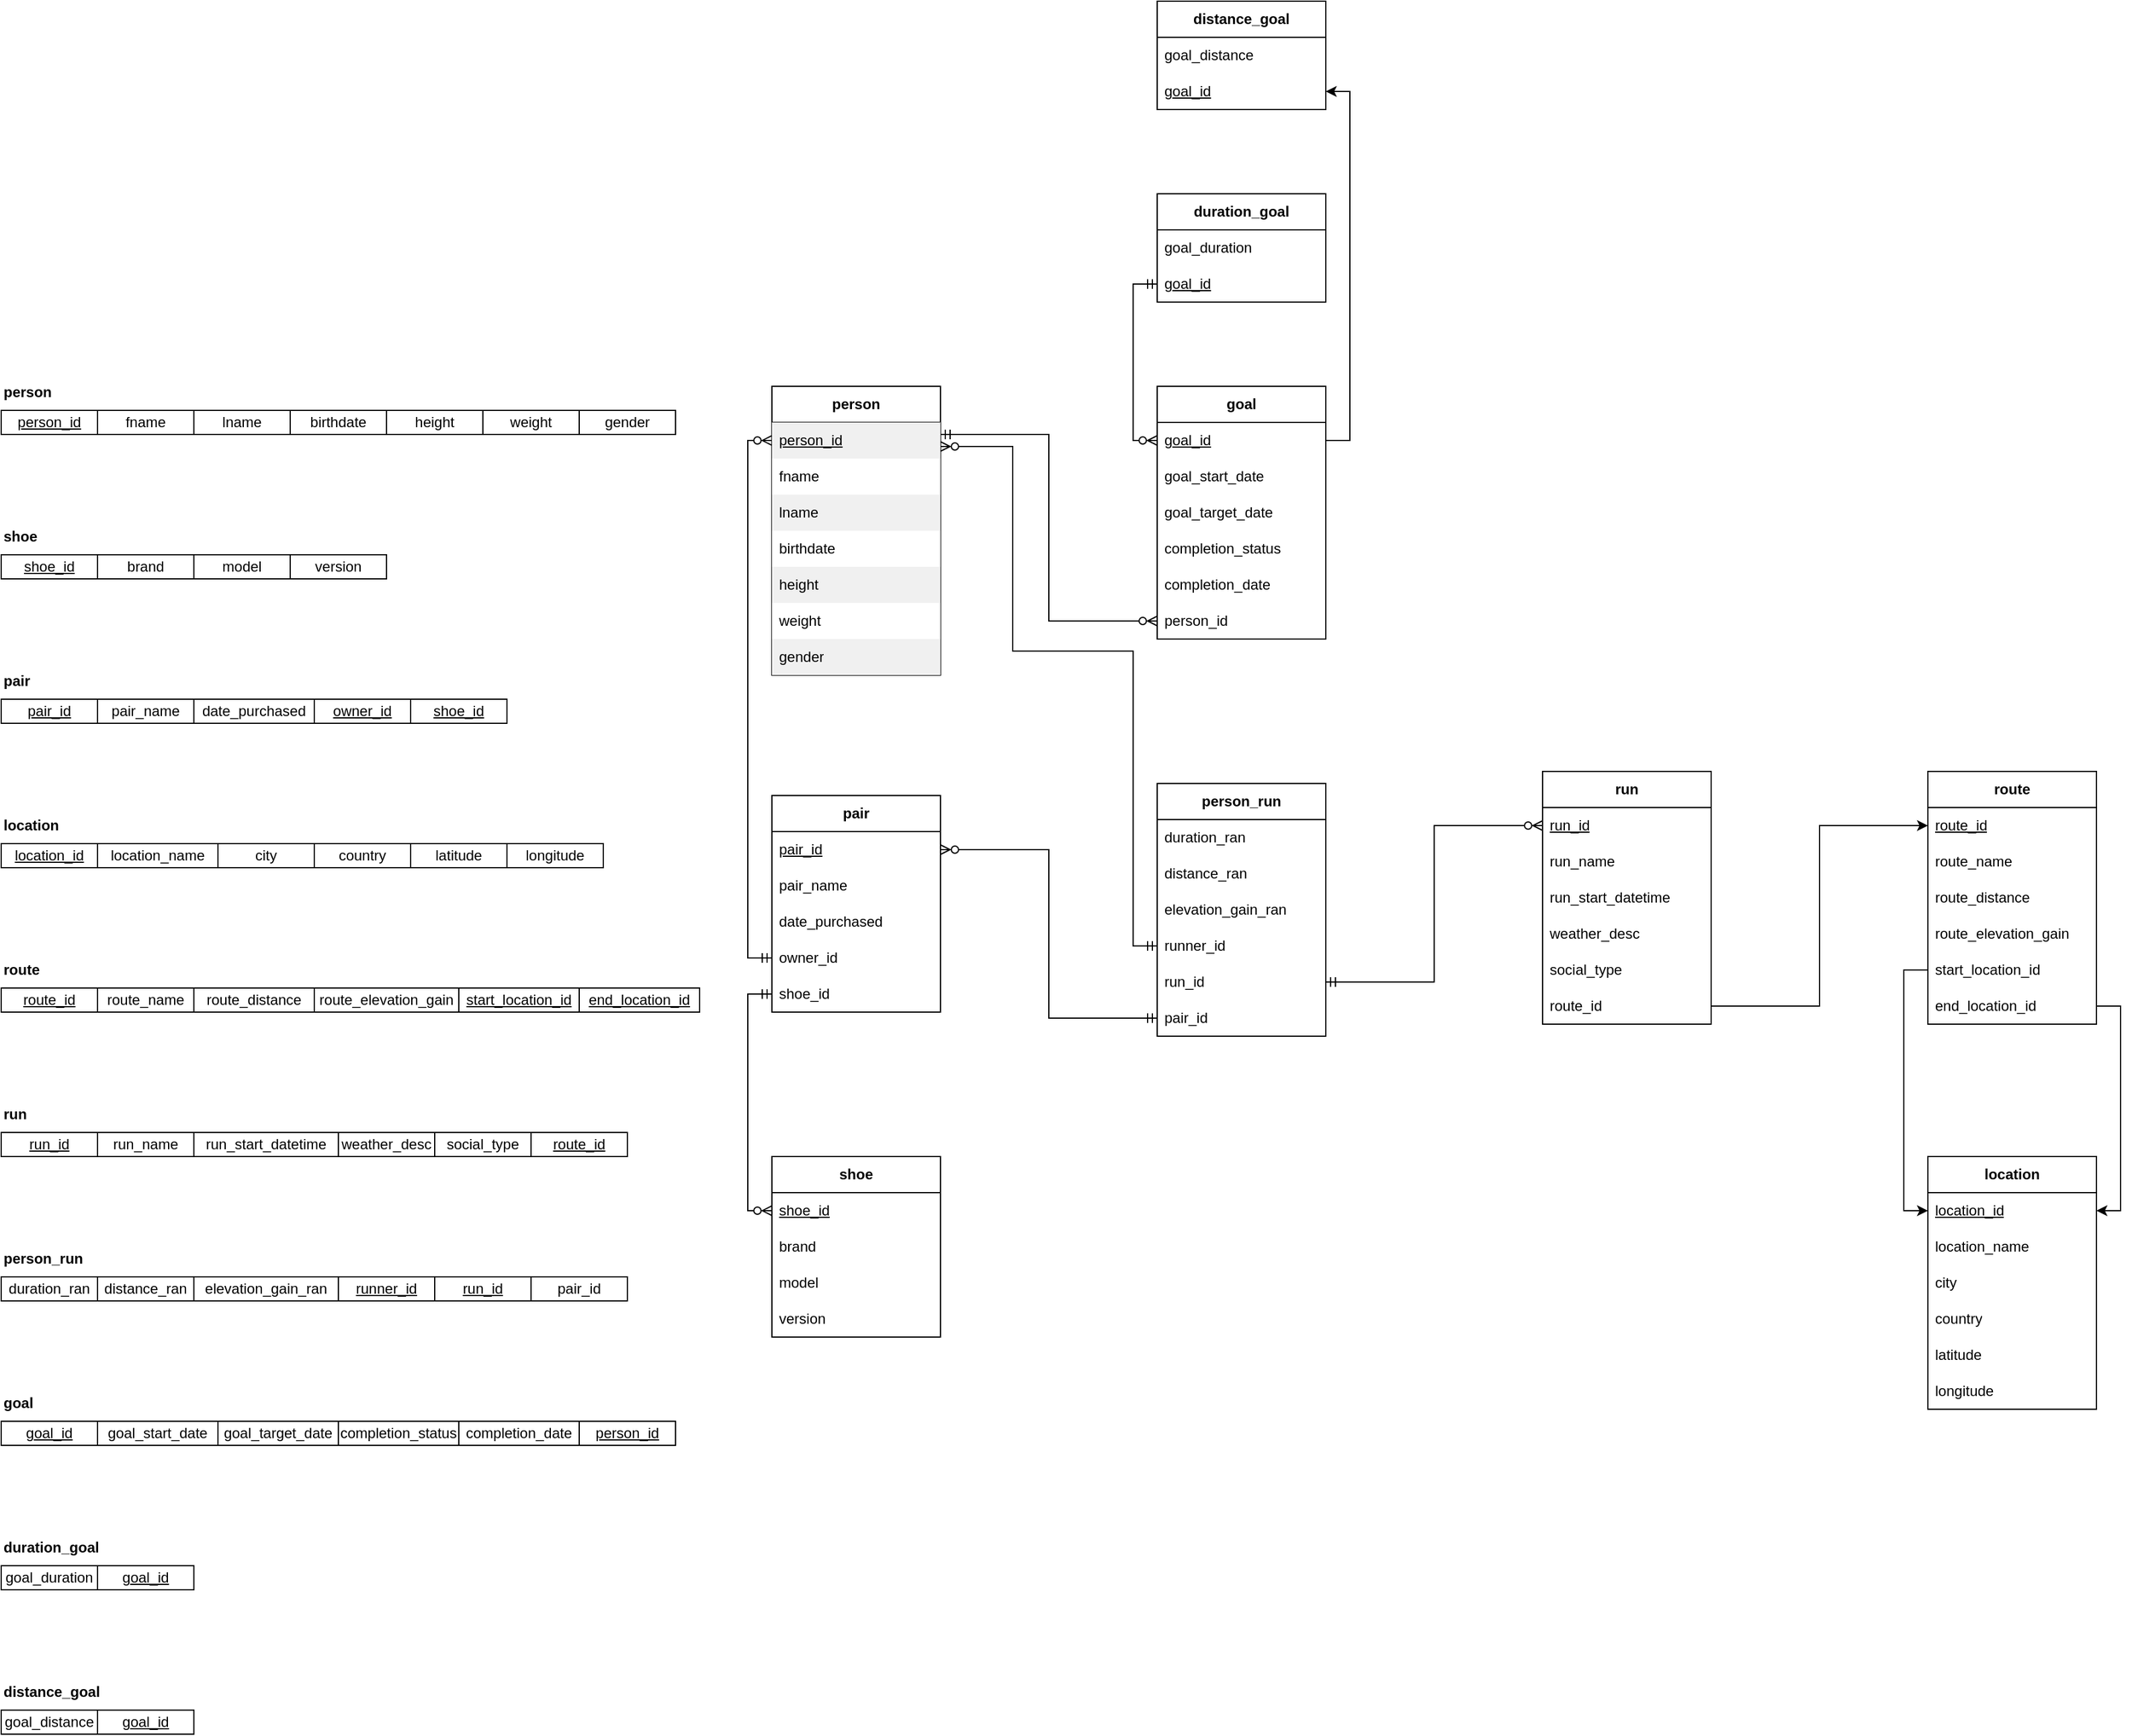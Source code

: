 <mxfile version="24.7.17">
  <diagram name="Page-1" id="NN9Ntpjx-jl_X6_2pM8p">
    <mxGraphModel dx="989" dy="1614" grid="1" gridSize="10" guides="1" tooltips="1" connect="1" arrows="1" fold="1" page="1" pageScale="1" pageWidth="850" pageHeight="1100" math="0" shadow="0">
      <root>
        <mxCell id="0" />
        <mxCell id="1" parent="0" />
        <mxCell id="JpYg0RpFn67qtgdYz812-1" value="person" style="text;html=1;align=left;verticalAlign=middle;whiteSpace=wrap;rounded=0;fontStyle=1" parent="1" vertex="1">
          <mxGeometry x="40" y="30" width="60" height="30" as="geometry" />
        </mxCell>
        <mxCell id="JpYg0RpFn67qtgdYz812-2" value="person_id" style="rounded=0;whiteSpace=wrap;html=1;fontStyle=4" parent="1" vertex="1">
          <mxGeometry x="40" y="60" width="80" height="20" as="geometry" />
        </mxCell>
        <mxCell id="JpYg0RpFn67qtgdYz812-3" value="fname" style="rounded=0;whiteSpace=wrap;html=1;" parent="1" vertex="1">
          <mxGeometry x="120" y="60" width="80" height="20" as="geometry" />
        </mxCell>
        <mxCell id="JpYg0RpFn67qtgdYz812-4" value="lname" style="rounded=0;whiteSpace=wrap;html=1;" parent="1" vertex="1">
          <mxGeometry x="200" y="60" width="80" height="20" as="geometry" />
        </mxCell>
        <mxCell id="JpYg0RpFn67qtgdYz812-5" value="shoe" style="text;html=1;align=left;verticalAlign=middle;whiteSpace=wrap;rounded=0;fontStyle=1" parent="1" vertex="1">
          <mxGeometry x="40" y="150" width="60" height="30" as="geometry" />
        </mxCell>
        <mxCell id="JpYg0RpFn67qtgdYz812-6" value="shoe_id" style="rounded=0;whiteSpace=wrap;html=1;fontStyle=4" parent="1" vertex="1">
          <mxGeometry x="40" y="180" width="80" height="20" as="geometry" />
        </mxCell>
        <mxCell id="JpYg0RpFn67qtgdYz812-7" value="brand" style="rounded=0;whiteSpace=wrap;html=1;" parent="1" vertex="1">
          <mxGeometry x="120" y="180" width="80" height="20" as="geometry" />
        </mxCell>
        <mxCell id="JpYg0RpFn67qtgdYz812-8" value="model" style="rounded=0;whiteSpace=wrap;html=1;" parent="1" vertex="1">
          <mxGeometry x="200" y="180" width="80" height="20" as="geometry" />
        </mxCell>
        <mxCell id="JpYg0RpFn67qtgdYz812-9" value="version" style="rounded=0;whiteSpace=wrap;html=1;" parent="1" vertex="1">
          <mxGeometry x="280" y="180" width="80" height="20" as="geometry" />
        </mxCell>
        <mxCell id="JpYg0RpFn67qtgdYz812-10" value="location" style="text;html=1;align=left;verticalAlign=middle;whiteSpace=wrap;rounded=0;fontStyle=1" parent="1" vertex="1">
          <mxGeometry x="40" y="390" width="60" height="30" as="geometry" />
        </mxCell>
        <mxCell id="JpYg0RpFn67qtgdYz812-11" value="location_id" style="rounded=0;whiteSpace=wrap;html=1;fontStyle=4" parent="1" vertex="1">
          <mxGeometry x="40" y="420" width="80" height="20" as="geometry" />
        </mxCell>
        <mxCell id="JpYg0RpFn67qtgdYz812-13" value="location_name" style="rounded=0;whiteSpace=wrap;html=1;" parent="1" vertex="1">
          <mxGeometry x="120" y="420" width="100" height="20" as="geometry" />
        </mxCell>
        <mxCell id="YwOJinUkW7khNQ9SXKsT-1" value="&lt;b&gt;route&lt;/b&gt;" style="text;html=1;align=left;verticalAlign=middle;whiteSpace=wrap;rounded=0;" parent="1" vertex="1">
          <mxGeometry x="40" y="510" width="60" height="30" as="geometry" />
        </mxCell>
        <mxCell id="YwOJinUkW7khNQ9SXKsT-2" value="route_id" style="rounded=0;whiteSpace=wrap;html=1;fontStyle=4" parent="1" vertex="1">
          <mxGeometry x="40" y="540" width="80" height="20" as="geometry" />
        </mxCell>
        <mxCell id="YwOJinUkW7khNQ9SXKsT-4" value="route_name" style="rounded=0;whiteSpace=wrap;html=1;" parent="1" vertex="1">
          <mxGeometry x="120" y="540" width="80" height="20" as="geometry" />
        </mxCell>
        <mxCell id="YwOJinUkW7khNQ9SXKsT-7" value="&lt;b&gt;run&lt;/b&gt;" style="text;html=1;align=left;verticalAlign=middle;whiteSpace=wrap;rounded=0;" parent="1" vertex="1">
          <mxGeometry x="40" y="630" width="60" height="30" as="geometry" />
        </mxCell>
        <mxCell id="YwOJinUkW7khNQ9SXKsT-8" value="run_id" style="rounded=0;whiteSpace=wrap;html=1;fontStyle=4" parent="1" vertex="1">
          <mxGeometry x="40" y="660" width="80" height="20" as="geometry" />
        </mxCell>
        <mxCell id="YwOJinUkW7khNQ9SXKsT-22" value="goal" style="text;html=1;align=left;verticalAlign=middle;whiteSpace=wrap;rounded=0;fontStyle=1" parent="1" vertex="1">
          <mxGeometry x="40" y="870" width="60" height="30" as="geometry" />
        </mxCell>
        <mxCell id="YwOJinUkW7khNQ9SXKsT-23" value="goal_id" style="rounded=0;whiteSpace=wrap;html=1;fontStyle=4" parent="1" vertex="1">
          <mxGeometry x="40" y="900" width="80" height="20" as="geometry" />
        </mxCell>
        <mxCell id="YwOJinUkW7khNQ9SXKsT-24" value="goal_start_date" style="rounded=0;whiteSpace=wrap;html=1;" parent="1" vertex="1">
          <mxGeometry x="120" y="900" width="100" height="20" as="geometry" />
        </mxCell>
        <mxCell id="YwOJinUkW7khNQ9SXKsT-63" value="&lt;span style=&quot;font-weight: normal;&quot;&gt;city&lt;/span&gt;" style="rounded=0;whiteSpace=wrap;html=1;fontStyle=1" parent="1" vertex="1">
          <mxGeometry x="220" y="420" width="80" height="20" as="geometry" />
        </mxCell>
        <mxCell id="O5MvObBQWpqz5zzde_0Z-1" value="route_distance" style="rounded=0;whiteSpace=wrap;html=1;" parent="1" vertex="1">
          <mxGeometry x="200" y="540" width="100" height="20" as="geometry" />
        </mxCell>
        <mxCell id="O5MvObBQWpqz5zzde_0Z-3" value="run_name" style="rounded=0;whiteSpace=wrap;html=1;" parent="1" vertex="1">
          <mxGeometry x="120" y="660" width="80" height="20" as="geometry" />
        </mxCell>
        <mxCell id="O5MvObBQWpqz5zzde_0Z-4" value="run_start_datetime" style="rounded=0;whiteSpace=wrap;html=1;" parent="1" vertex="1">
          <mxGeometry x="200" y="660" width="120" height="20" as="geometry" />
        </mxCell>
        <mxCell id="O5MvObBQWpqz5zzde_0Z-5" value="weather_desc" style="rounded=0;whiteSpace=wrap;html=1;" parent="1" vertex="1">
          <mxGeometry x="320" y="660" width="80" height="20" as="geometry" />
        </mxCell>
        <mxCell id="O5MvObBQWpqz5zzde_0Z-6" value="social_type" style="rounded=0;whiteSpace=wrap;html=1;" parent="1" vertex="1">
          <mxGeometry x="400" y="660" width="80" height="20" as="geometry" />
        </mxCell>
        <mxCell id="ccHjg_WogXdy7Ny5kwlw-1" value="birthdate" style="rounded=0;whiteSpace=wrap;html=1;" parent="1" vertex="1">
          <mxGeometry x="280" y="60" width="80" height="20" as="geometry" />
        </mxCell>
        <mxCell id="ccHjg_WogXdy7Ny5kwlw-2" value="height" style="rounded=0;whiteSpace=wrap;html=1;" parent="1" vertex="1">
          <mxGeometry x="360" y="60" width="80" height="20" as="geometry" />
        </mxCell>
        <mxCell id="ccHjg_WogXdy7Ny5kwlw-3" value="weight" style="rounded=0;whiteSpace=wrap;html=1;" parent="1" vertex="1">
          <mxGeometry x="440" y="60" width="80" height="20" as="geometry" />
        </mxCell>
        <mxCell id="ccHjg_WogXdy7Ny5kwlw-4" value="gender" style="rounded=0;whiteSpace=wrap;html=1;" parent="1" vertex="1">
          <mxGeometry x="520" y="60" width="80" height="20" as="geometry" />
        </mxCell>
        <mxCell id="ccHjg_WogXdy7Ny5kwlw-11" value="pair" style="text;html=1;align=left;verticalAlign=middle;whiteSpace=wrap;rounded=0;fontStyle=1" parent="1" vertex="1">
          <mxGeometry x="40" y="270" width="60" height="30" as="geometry" />
        </mxCell>
        <mxCell id="ccHjg_WogXdy7Ny5kwlw-12" value="pair_id" style="rounded=0;whiteSpace=wrap;html=1;fontStyle=4" parent="1" vertex="1">
          <mxGeometry x="40" y="300" width="80" height="20" as="geometry" />
        </mxCell>
        <mxCell id="ccHjg_WogXdy7Ny5kwlw-13" value="pair_name" style="rounded=0;whiteSpace=wrap;html=1;" parent="1" vertex="1">
          <mxGeometry x="120" y="300" width="80" height="20" as="geometry" />
        </mxCell>
        <mxCell id="ccHjg_WogXdy7Ny5kwlw-14" value="date_purchased" style="rounded=0;whiteSpace=wrap;html=1;" parent="1" vertex="1">
          <mxGeometry x="200" y="300" width="100" height="20" as="geometry" />
        </mxCell>
        <mxCell id="ccHjg_WogXdy7Ny5kwlw-16" value="&lt;span style=&quot;font-weight: normal;&quot;&gt;country&lt;/span&gt;" style="rounded=0;whiteSpace=wrap;html=1;fontStyle=1" parent="1" vertex="1">
          <mxGeometry x="300" y="420" width="80" height="20" as="geometry" />
        </mxCell>
        <mxCell id="ccHjg_WogXdy7Ny5kwlw-17" value="&lt;span style=&quot;font-weight: normal;&quot;&gt;latitude&lt;/span&gt;" style="rounded=0;whiteSpace=wrap;html=1;fontStyle=1" parent="1" vertex="1">
          <mxGeometry x="380" y="420" width="80" height="20" as="geometry" />
        </mxCell>
        <mxCell id="ccHjg_WogXdy7Ny5kwlw-18" value="&lt;span style=&quot;font-weight: normal;&quot;&gt;longitude&lt;/span&gt;" style="rounded=0;whiteSpace=wrap;html=1;fontStyle=1" parent="1" vertex="1">
          <mxGeometry x="460" y="420" width="80" height="20" as="geometry" />
        </mxCell>
        <mxCell id="ccHjg_WogXdy7Ny5kwlw-19" value="route_elevation_gain" style="rounded=0;whiteSpace=wrap;html=1;" parent="1" vertex="1">
          <mxGeometry x="300" y="540" width="120" height="20" as="geometry" />
        </mxCell>
        <mxCell id="Qnsn0fsgNT4o-6MiFdot-1" value="&lt;b&gt;person_run&lt;/b&gt;" style="text;html=1;align=left;verticalAlign=middle;whiteSpace=wrap;rounded=0;" parent="1" vertex="1">
          <mxGeometry x="40" y="750" width="60" height="30" as="geometry" />
        </mxCell>
        <mxCell id="Qnsn0fsgNT4o-6MiFdot-2" value="duration_ran" style="rounded=0;whiteSpace=wrap;html=1;fontStyle=0" parent="1" vertex="1">
          <mxGeometry x="40" y="780" width="80" height="20" as="geometry" />
        </mxCell>
        <mxCell id="Qnsn0fsgNT4o-6MiFdot-3" value="distance_ran" style="rounded=0;whiteSpace=wrap;html=1;" parent="1" vertex="1">
          <mxGeometry x="120" y="780" width="80" height="20" as="geometry" />
        </mxCell>
        <mxCell id="Qnsn0fsgNT4o-6MiFdot-4" value="elevation_gain_ran" style="rounded=0;whiteSpace=wrap;html=1;" parent="1" vertex="1">
          <mxGeometry x="200" y="780" width="120" height="20" as="geometry" />
        </mxCell>
        <mxCell id="Qnsn0fsgNT4o-6MiFdot-7" value="goal_target_date" style="rounded=0;whiteSpace=wrap;html=1;" parent="1" vertex="1">
          <mxGeometry x="220" y="900" width="100" height="20" as="geometry" />
        </mxCell>
        <mxCell id="Qnsn0fsgNT4o-6MiFdot-9" value="completion_status" style="rounded=0;whiteSpace=wrap;html=1;" parent="1" vertex="1">
          <mxGeometry x="320" y="900" width="100" height="20" as="geometry" />
        </mxCell>
        <mxCell id="Qnsn0fsgNT4o-6MiFdot-10" value="completion_date" style="rounded=0;whiteSpace=wrap;html=1;" parent="1" vertex="1">
          <mxGeometry x="420" y="900" width="100" height="20" as="geometry" />
        </mxCell>
        <mxCell id="Qnsn0fsgNT4o-6MiFdot-11" value="&lt;b&gt;duration_goal&lt;/b&gt;" style="text;html=1;align=left;verticalAlign=middle;whiteSpace=wrap;rounded=0;" parent="1" vertex="1">
          <mxGeometry x="40" y="990" width="60" height="30" as="geometry" />
        </mxCell>
        <mxCell id="Qnsn0fsgNT4o-6MiFdot-12" value="goal_duration" style="rounded=0;whiteSpace=wrap;html=1;fontStyle=0" parent="1" vertex="1">
          <mxGeometry x="40" y="1020" width="80" height="20" as="geometry" />
        </mxCell>
        <mxCell id="Qnsn0fsgNT4o-6MiFdot-15" value="&lt;b&gt;distance_goal&lt;/b&gt;" style="text;html=1;align=left;verticalAlign=middle;whiteSpace=wrap;rounded=0;" parent="1" vertex="1">
          <mxGeometry x="40" y="1110" width="60" height="30" as="geometry" />
        </mxCell>
        <mxCell id="Qnsn0fsgNT4o-6MiFdot-16" value="goal_distance" style="rounded=0;whiteSpace=wrap;html=1;fontStyle=0" parent="1" vertex="1">
          <mxGeometry x="40" y="1140" width="80" height="20" as="geometry" />
        </mxCell>
        <mxCell id="Qnsn0fsgNT4o-6MiFdot-17" value="owner_id" style="rounded=0;whiteSpace=wrap;html=1;fontStyle=4" parent="1" vertex="1">
          <mxGeometry x="300" y="300" width="80" height="20" as="geometry" />
        </mxCell>
        <mxCell id="Qnsn0fsgNT4o-6MiFdot-18" value="shoe_id" style="rounded=0;whiteSpace=wrap;html=1;fontStyle=4" parent="1" vertex="1">
          <mxGeometry x="380" y="300" width="80" height="20" as="geometry" />
        </mxCell>
        <mxCell id="Qnsn0fsgNT4o-6MiFdot-19" value="runner_id" style="rounded=0;whiteSpace=wrap;html=1;fontStyle=4" parent="1" vertex="1">
          <mxGeometry x="320" y="780" width="80" height="20" as="geometry" />
        </mxCell>
        <mxCell id="Qnsn0fsgNT4o-6MiFdot-20" value="run_id" style="rounded=0;whiteSpace=wrap;html=1;fontStyle=4" parent="1" vertex="1">
          <mxGeometry x="400" y="780" width="80" height="20" as="geometry" />
        </mxCell>
        <mxCell id="Qnsn0fsgNT4o-6MiFdot-21" value="pair_id" style="rounded=0;whiteSpace=wrap;html=1;fontStyle=0" parent="1" vertex="1">
          <mxGeometry x="480" y="780" width="80" height="20" as="geometry" />
        </mxCell>
        <mxCell id="Qnsn0fsgNT4o-6MiFdot-22" value="person_id" style="rounded=0;whiteSpace=wrap;html=1;fontStyle=4" parent="1" vertex="1">
          <mxGeometry x="520" y="900" width="80" height="20" as="geometry" />
        </mxCell>
        <mxCell id="Qnsn0fsgNT4o-6MiFdot-23" value="goal_id" style="rounded=0;whiteSpace=wrap;html=1;fontStyle=4" parent="1" vertex="1">
          <mxGeometry x="120" y="1020" width="80" height="20" as="geometry" />
        </mxCell>
        <mxCell id="Qnsn0fsgNT4o-6MiFdot-24" value="goal_id" style="rounded=0;whiteSpace=wrap;html=1;fontStyle=4" parent="1" vertex="1">
          <mxGeometry x="120" y="1140" width="80" height="20" as="geometry" />
        </mxCell>
        <mxCell id="Qnsn0fsgNT4o-6MiFdot-25" value="start_location_id" style="rounded=0;whiteSpace=wrap;html=1;fontStyle=4" parent="1" vertex="1">
          <mxGeometry x="420" y="540" width="100" height="20" as="geometry" />
        </mxCell>
        <mxCell id="Qnsn0fsgNT4o-6MiFdot-27" value="end_location_id" style="rounded=0;whiteSpace=wrap;html=1;fontStyle=4" parent="1" vertex="1">
          <mxGeometry x="520" y="540" width="100" height="20" as="geometry" />
        </mxCell>
        <mxCell id="Qnsn0fsgNT4o-6MiFdot-28" value="route_id" style="rounded=0;whiteSpace=wrap;html=1;fontStyle=4" parent="1" vertex="1">
          <mxGeometry x="480" y="660" width="80" height="20" as="geometry" />
        </mxCell>
        <mxCell id="Qnsn0fsgNT4o-6MiFdot-32" value="&lt;b&gt;person&lt;/b&gt;" style="swimlane;fontStyle=0;childLayout=stackLayout;horizontal=1;startSize=30;horizontalStack=0;resizeParent=1;resizeParentMax=0;resizeLast=0;collapsible=1;marginBottom=0;whiteSpace=wrap;html=1;" parent="1" vertex="1">
          <mxGeometry x="680" y="40" width="140" height="240" as="geometry" />
        </mxCell>
        <mxCell id="Qnsn0fsgNT4o-6MiFdot-33" value="person_id" style="text;strokeColor=none;fillColor=#f0f0f0;align=left;verticalAlign=middle;spacingLeft=4;spacingRight=4;overflow=hidden;points=[[0,0.5],[1,0.5]];portConstraint=eastwest;rotatable=0;whiteSpace=wrap;html=1;fontStyle=4;fillStyle=auto;" parent="Qnsn0fsgNT4o-6MiFdot-32" vertex="1">
          <mxGeometry y="30" width="140" height="30" as="geometry" />
        </mxCell>
        <mxCell id="Qnsn0fsgNT4o-6MiFdot-34" value="fname" style="text;align=left;verticalAlign=middle;spacingLeft=4;spacingRight=4;overflow=hidden;points=[[0,0.5],[1,0.5]];portConstraint=eastwest;rotatable=0;whiteSpace=wrap;html=1;fillColor=#FFFFFF;" parent="Qnsn0fsgNT4o-6MiFdot-32" vertex="1">
          <mxGeometry y="60" width="140" height="30" as="geometry" />
        </mxCell>
        <mxCell id="Qnsn0fsgNT4o-6MiFdot-35" value="lname" style="text;strokeColor=none;fillColor=#f0f0f0;align=left;verticalAlign=middle;spacingLeft=4;spacingRight=4;overflow=hidden;points=[[0,0.5],[1,0.5]];portConstraint=eastwest;rotatable=0;whiteSpace=wrap;html=1;" parent="Qnsn0fsgNT4o-6MiFdot-32" vertex="1">
          <mxGeometry y="90" width="140" height="30" as="geometry" />
        </mxCell>
        <mxCell id="Qnsn0fsgNT4o-6MiFdot-36" value="birthdate" style="text;align=left;verticalAlign=middle;spacingLeft=4;spacingRight=4;overflow=hidden;points=[[0,0.5],[1,0.5]];portConstraint=eastwest;rotatable=0;whiteSpace=wrap;html=1;fillColor=#FFFFFF;" parent="Qnsn0fsgNT4o-6MiFdot-32" vertex="1">
          <mxGeometry y="120" width="140" height="30" as="geometry" />
        </mxCell>
        <mxCell id="Qnsn0fsgNT4o-6MiFdot-37" value="height" style="text;strokeColor=none;fillColor=#f0f0f0;align=left;verticalAlign=middle;spacingLeft=4;spacingRight=4;overflow=hidden;points=[[0,0.5],[1,0.5]];portConstraint=eastwest;rotatable=0;whiteSpace=wrap;html=1;" parent="Qnsn0fsgNT4o-6MiFdot-32" vertex="1">
          <mxGeometry y="150" width="140" height="30" as="geometry" />
        </mxCell>
        <mxCell id="Qnsn0fsgNT4o-6MiFdot-38" value="weight" style="text;align=left;verticalAlign=middle;spacingLeft=4;spacingRight=4;overflow=hidden;points=[[0,0.5],[1,0.5]];portConstraint=eastwest;rotatable=0;whiteSpace=wrap;html=1;fillColor=#FFFFFF;" parent="Qnsn0fsgNT4o-6MiFdot-32" vertex="1">
          <mxGeometry y="180" width="140" height="30" as="geometry" />
        </mxCell>
        <mxCell id="Qnsn0fsgNT4o-6MiFdot-39" value="gender" style="text;strokeColor=none;fillColor=#f0f0f0;align=left;verticalAlign=middle;spacingLeft=4;spacingRight=4;overflow=hidden;points=[[0,0.5],[1,0.5]];portConstraint=eastwest;rotatable=0;whiteSpace=wrap;html=1;" parent="Qnsn0fsgNT4o-6MiFdot-32" vertex="1">
          <mxGeometry y="210" width="140" height="30" as="geometry" />
        </mxCell>
        <mxCell id="Qnsn0fsgNT4o-6MiFdot-40" value="&lt;b&gt;shoe&lt;/b&gt;" style="swimlane;fontStyle=0;childLayout=stackLayout;horizontal=1;startSize=30;horizontalStack=0;resizeParent=1;resizeParentMax=0;resizeLast=0;collapsible=1;marginBottom=0;whiteSpace=wrap;html=1;" parent="1" vertex="1">
          <mxGeometry x="680" y="680" width="140" height="150" as="geometry" />
        </mxCell>
        <mxCell id="Qnsn0fsgNT4o-6MiFdot-41" value="shoe_id" style="text;strokeColor=none;fillColor=none;align=left;verticalAlign=middle;spacingLeft=4;spacingRight=4;overflow=hidden;points=[[0,0.5],[1,0.5]];portConstraint=eastwest;rotatable=0;whiteSpace=wrap;html=1;fontStyle=4" parent="Qnsn0fsgNT4o-6MiFdot-40" vertex="1">
          <mxGeometry y="30" width="140" height="30" as="geometry" />
        </mxCell>
        <mxCell id="Qnsn0fsgNT4o-6MiFdot-42" value="brand" style="text;strokeColor=none;fillColor=none;align=left;verticalAlign=middle;spacingLeft=4;spacingRight=4;overflow=hidden;points=[[0,0.5],[1,0.5]];portConstraint=eastwest;rotatable=0;whiteSpace=wrap;html=1;" parent="Qnsn0fsgNT4o-6MiFdot-40" vertex="1">
          <mxGeometry y="60" width="140" height="30" as="geometry" />
        </mxCell>
        <mxCell id="Qnsn0fsgNT4o-6MiFdot-43" value="model" style="text;strokeColor=none;fillColor=none;align=left;verticalAlign=middle;spacingLeft=4;spacingRight=4;overflow=hidden;points=[[0,0.5],[1,0.5]];portConstraint=eastwest;rotatable=0;whiteSpace=wrap;html=1;" parent="Qnsn0fsgNT4o-6MiFdot-40" vertex="1">
          <mxGeometry y="90" width="140" height="30" as="geometry" />
        </mxCell>
        <mxCell id="Qnsn0fsgNT4o-6MiFdot-44" value="version" style="text;strokeColor=none;fillColor=none;align=left;verticalAlign=middle;spacingLeft=4;spacingRight=4;overflow=hidden;points=[[0,0.5],[1,0.5]];portConstraint=eastwest;rotatable=0;whiteSpace=wrap;html=1;" parent="Qnsn0fsgNT4o-6MiFdot-40" vertex="1">
          <mxGeometry y="120" width="140" height="30" as="geometry" />
        </mxCell>
        <mxCell id="Qnsn0fsgNT4o-6MiFdot-48" value="&lt;b&gt;pair&lt;/b&gt;" style="swimlane;fontStyle=0;childLayout=stackLayout;horizontal=1;startSize=30;horizontalStack=0;resizeParent=1;resizeParentMax=0;resizeLast=0;collapsible=1;marginBottom=0;whiteSpace=wrap;html=1;" parent="1" vertex="1">
          <mxGeometry x="680" y="380" width="140" height="180" as="geometry" />
        </mxCell>
        <mxCell id="Qnsn0fsgNT4o-6MiFdot-49" value="pair_id" style="text;strokeColor=none;fillColor=none;align=left;verticalAlign=middle;spacingLeft=4;spacingRight=4;overflow=hidden;points=[[0,0.5],[1,0.5]];portConstraint=eastwest;rotatable=0;whiteSpace=wrap;html=1;fontStyle=4" parent="Qnsn0fsgNT4o-6MiFdot-48" vertex="1">
          <mxGeometry y="30" width="140" height="30" as="geometry" />
        </mxCell>
        <mxCell id="Qnsn0fsgNT4o-6MiFdot-50" value="pair_name" style="text;strokeColor=none;fillColor=none;align=left;verticalAlign=middle;spacingLeft=4;spacingRight=4;overflow=hidden;points=[[0,0.5],[1,0.5]];portConstraint=eastwest;rotatable=0;whiteSpace=wrap;html=1;" parent="Qnsn0fsgNT4o-6MiFdot-48" vertex="1">
          <mxGeometry y="60" width="140" height="30" as="geometry" />
        </mxCell>
        <mxCell id="Qnsn0fsgNT4o-6MiFdot-51" value="date_purchased" style="text;strokeColor=none;fillColor=none;align=left;verticalAlign=middle;spacingLeft=4;spacingRight=4;overflow=hidden;points=[[0,0.5],[1,0.5]];portConstraint=eastwest;rotatable=0;whiteSpace=wrap;html=1;" parent="Qnsn0fsgNT4o-6MiFdot-48" vertex="1">
          <mxGeometry y="90" width="140" height="30" as="geometry" />
        </mxCell>
        <mxCell id="Qnsn0fsgNT4o-6MiFdot-52" value="owner_id" style="text;strokeColor=none;fillColor=none;align=left;verticalAlign=middle;spacingLeft=4;spacingRight=4;overflow=hidden;points=[[0,0.5],[1,0.5]];portConstraint=eastwest;rotatable=0;whiteSpace=wrap;html=1;" parent="Qnsn0fsgNT4o-6MiFdot-48" vertex="1">
          <mxGeometry y="120" width="140" height="30" as="geometry" />
        </mxCell>
        <mxCell id="Qnsn0fsgNT4o-6MiFdot-53" value="shoe_id" style="text;strokeColor=none;fillColor=none;align=left;verticalAlign=middle;spacingLeft=4;spacingRight=4;overflow=hidden;points=[[0,0.5],[1,0.5]];portConstraint=eastwest;rotatable=0;whiteSpace=wrap;html=1;" parent="Qnsn0fsgNT4o-6MiFdot-48" vertex="1">
          <mxGeometry y="150" width="140" height="30" as="geometry" />
        </mxCell>
        <mxCell id="Qnsn0fsgNT4o-6MiFdot-54" value="&lt;b&gt;location&lt;/b&gt;" style="swimlane;fontStyle=0;childLayout=stackLayout;horizontal=1;startSize=30;horizontalStack=0;resizeParent=1;resizeParentMax=0;resizeLast=0;collapsible=1;marginBottom=0;whiteSpace=wrap;html=1;" parent="1" vertex="1">
          <mxGeometry x="1640" y="680" width="140" height="210" as="geometry" />
        </mxCell>
        <mxCell id="Qnsn0fsgNT4o-6MiFdot-55" value="location_id" style="text;strokeColor=none;fillColor=none;align=left;verticalAlign=middle;spacingLeft=4;spacingRight=4;overflow=hidden;points=[[0,0.5],[1,0.5]];portConstraint=eastwest;rotatable=0;whiteSpace=wrap;html=1;fontStyle=4" parent="Qnsn0fsgNT4o-6MiFdot-54" vertex="1">
          <mxGeometry y="30" width="140" height="30" as="geometry" />
        </mxCell>
        <mxCell id="Qnsn0fsgNT4o-6MiFdot-56" value="location_name" style="text;strokeColor=none;fillColor=none;align=left;verticalAlign=middle;spacingLeft=4;spacingRight=4;overflow=hidden;points=[[0,0.5],[1,0.5]];portConstraint=eastwest;rotatable=0;whiteSpace=wrap;html=1;" parent="Qnsn0fsgNT4o-6MiFdot-54" vertex="1">
          <mxGeometry y="60" width="140" height="30" as="geometry" />
        </mxCell>
        <mxCell id="Qnsn0fsgNT4o-6MiFdot-57" value="city" style="text;strokeColor=none;fillColor=none;align=left;verticalAlign=middle;spacingLeft=4;spacingRight=4;overflow=hidden;points=[[0,0.5],[1,0.5]];portConstraint=eastwest;rotatable=0;whiteSpace=wrap;html=1;" parent="Qnsn0fsgNT4o-6MiFdot-54" vertex="1">
          <mxGeometry y="90" width="140" height="30" as="geometry" />
        </mxCell>
        <mxCell id="Qnsn0fsgNT4o-6MiFdot-58" value="country" style="text;strokeColor=none;fillColor=none;align=left;verticalAlign=middle;spacingLeft=4;spacingRight=4;overflow=hidden;points=[[0,0.5],[1,0.5]];portConstraint=eastwest;rotatable=0;whiteSpace=wrap;html=1;" parent="Qnsn0fsgNT4o-6MiFdot-54" vertex="1">
          <mxGeometry y="120" width="140" height="30" as="geometry" />
        </mxCell>
        <mxCell id="Qnsn0fsgNT4o-6MiFdot-59" value="latitude" style="text;strokeColor=none;fillColor=none;align=left;verticalAlign=middle;spacingLeft=4;spacingRight=4;overflow=hidden;points=[[0,0.5],[1,0.5]];portConstraint=eastwest;rotatable=0;whiteSpace=wrap;html=1;" parent="Qnsn0fsgNT4o-6MiFdot-54" vertex="1">
          <mxGeometry y="150" width="140" height="30" as="geometry" />
        </mxCell>
        <mxCell id="Qnsn0fsgNT4o-6MiFdot-60" value="longitude" style="text;strokeColor=none;fillColor=none;align=left;verticalAlign=middle;spacingLeft=4;spacingRight=4;overflow=hidden;points=[[0,0.5],[1,0.5]];portConstraint=eastwest;rotatable=0;whiteSpace=wrap;html=1;" parent="Qnsn0fsgNT4o-6MiFdot-54" vertex="1">
          <mxGeometry y="180" width="140" height="30" as="geometry" />
        </mxCell>
        <mxCell id="Qnsn0fsgNT4o-6MiFdot-62" value="&lt;b&gt;route&lt;/b&gt;" style="swimlane;fontStyle=0;childLayout=stackLayout;horizontal=1;startSize=30;horizontalStack=0;resizeParent=1;resizeParentMax=0;resizeLast=0;collapsible=1;marginBottom=0;whiteSpace=wrap;html=1;" parent="1" vertex="1">
          <mxGeometry x="1640" y="360" width="140" height="210" as="geometry" />
        </mxCell>
        <mxCell id="Qnsn0fsgNT4o-6MiFdot-63" value="route_id" style="text;strokeColor=none;fillColor=none;align=left;verticalAlign=middle;spacingLeft=4;spacingRight=4;overflow=hidden;points=[[0,0.5],[1,0.5]];portConstraint=eastwest;rotatable=0;whiteSpace=wrap;html=1;fontStyle=4" parent="Qnsn0fsgNT4o-6MiFdot-62" vertex="1">
          <mxGeometry y="30" width="140" height="30" as="geometry" />
        </mxCell>
        <mxCell id="Qnsn0fsgNT4o-6MiFdot-64" value="route_name" style="text;strokeColor=none;fillColor=none;align=left;verticalAlign=middle;spacingLeft=4;spacingRight=4;overflow=hidden;points=[[0,0.5],[1,0.5]];portConstraint=eastwest;rotatable=0;whiteSpace=wrap;html=1;" parent="Qnsn0fsgNT4o-6MiFdot-62" vertex="1">
          <mxGeometry y="60" width="140" height="30" as="geometry" />
        </mxCell>
        <mxCell id="Qnsn0fsgNT4o-6MiFdot-65" value="route_distance" style="text;strokeColor=none;fillColor=none;align=left;verticalAlign=middle;spacingLeft=4;spacingRight=4;overflow=hidden;points=[[0,0.5],[1,0.5]];portConstraint=eastwest;rotatable=0;whiteSpace=wrap;html=1;" parent="Qnsn0fsgNT4o-6MiFdot-62" vertex="1">
          <mxGeometry y="90" width="140" height="30" as="geometry" />
        </mxCell>
        <mxCell id="Qnsn0fsgNT4o-6MiFdot-66" value="route_elevation_gain" style="text;strokeColor=none;fillColor=none;align=left;verticalAlign=middle;spacingLeft=4;spacingRight=4;overflow=hidden;points=[[0,0.5],[1,0.5]];portConstraint=eastwest;rotatable=0;whiteSpace=wrap;html=1;" parent="Qnsn0fsgNT4o-6MiFdot-62" vertex="1">
          <mxGeometry y="120" width="140" height="30" as="geometry" />
        </mxCell>
        <mxCell id="Qnsn0fsgNT4o-6MiFdot-67" value="start_location_id" style="text;strokeColor=none;fillColor=none;align=left;verticalAlign=middle;spacingLeft=4;spacingRight=4;overflow=hidden;points=[[0,0.5],[1,0.5]];portConstraint=eastwest;rotatable=0;whiteSpace=wrap;html=1;" parent="Qnsn0fsgNT4o-6MiFdot-62" vertex="1">
          <mxGeometry y="150" width="140" height="30" as="geometry" />
        </mxCell>
        <mxCell id="Qnsn0fsgNT4o-6MiFdot-68" value="end_location_id" style="text;strokeColor=none;fillColor=none;align=left;verticalAlign=middle;spacingLeft=4;spacingRight=4;overflow=hidden;points=[[0,0.5],[1,0.5]];portConstraint=eastwest;rotatable=0;whiteSpace=wrap;html=1;" parent="Qnsn0fsgNT4o-6MiFdot-62" vertex="1">
          <mxGeometry y="180" width="140" height="30" as="geometry" />
        </mxCell>
        <mxCell id="Qnsn0fsgNT4o-6MiFdot-69" value="&lt;b&gt;run&lt;/b&gt;" style="swimlane;fontStyle=0;childLayout=stackLayout;horizontal=1;startSize=30;horizontalStack=0;resizeParent=1;resizeParentMax=0;resizeLast=0;collapsible=1;marginBottom=0;whiteSpace=wrap;html=1;" parent="1" vertex="1">
          <mxGeometry x="1320" y="360" width="140" height="210" as="geometry" />
        </mxCell>
        <mxCell id="Qnsn0fsgNT4o-6MiFdot-70" value="run_id" style="text;strokeColor=none;fillColor=none;align=left;verticalAlign=middle;spacingLeft=4;spacingRight=4;overflow=hidden;points=[[0,0.5],[1,0.5]];portConstraint=eastwest;rotatable=0;whiteSpace=wrap;html=1;fontStyle=4" parent="Qnsn0fsgNT4o-6MiFdot-69" vertex="1">
          <mxGeometry y="30" width="140" height="30" as="geometry" />
        </mxCell>
        <mxCell id="Qnsn0fsgNT4o-6MiFdot-71" value="run_name" style="text;strokeColor=none;fillColor=none;align=left;verticalAlign=middle;spacingLeft=4;spacingRight=4;overflow=hidden;points=[[0,0.5],[1,0.5]];portConstraint=eastwest;rotatable=0;whiteSpace=wrap;html=1;" parent="Qnsn0fsgNT4o-6MiFdot-69" vertex="1">
          <mxGeometry y="60" width="140" height="30" as="geometry" />
        </mxCell>
        <mxCell id="Qnsn0fsgNT4o-6MiFdot-72" value="run_start_datetime" style="text;strokeColor=none;fillColor=none;align=left;verticalAlign=middle;spacingLeft=4;spacingRight=4;overflow=hidden;points=[[0,0.5],[1,0.5]];portConstraint=eastwest;rotatable=0;whiteSpace=wrap;html=1;" parent="Qnsn0fsgNT4o-6MiFdot-69" vertex="1">
          <mxGeometry y="90" width="140" height="30" as="geometry" />
        </mxCell>
        <mxCell id="Qnsn0fsgNT4o-6MiFdot-73" value="weather_desc" style="text;strokeColor=none;fillColor=none;align=left;verticalAlign=middle;spacingLeft=4;spacingRight=4;overflow=hidden;points=[[0,0.5],[1,0.5]];portConstraint=eastwest;rotatable=0;whiteSpace=wrap;html=1;" parent="Qnsn0fsgNT4o-6MiFdot-69" vertex="1">
          <mxGeometry y="120" width="140" height="30" as="geometry" />
        </mxCell>
        <mxCell id="Qnsn0fsgNT4o-6MiFdot-74" value="social_type" style="text;strokeColor=none;fillColor=none;align=left;verticalAlign=middle;spacingLeft=4;spacingRight=4;overflow=hidden;points=[[0,0.5],[1,0.5]];portConstraint=eastwest;rotatable=0;whiteSpace=wrap;html=1;" parent="Qnsn0fsgNT4o-6MiFdot-69" vertex="1">
          <mxGeometry y="150" width="140" height="30" as="geometry" />
        </mxCell>
        <mxCell id="Qnsn0fsgNT4o-6MiFdot-75" value="route_id" style="text;strokeColor=none;fillColor=none;align=left;verticalAlign=middle;spacingLeft=4;spacingRight=4;overflow=hidden;points=[[0,0.5],[1,0.5]];portConstraint=eastwest;rotatable=0;whiteSpace=wrap;html=1;" parent="Qnsn0fsgNT4o-6MiFdot-69" vertex="1">
          <mxGeometry y="180" width="140" height="30" as="geometry" />
        </mxCell>
        <mxCell id="Qnsn0fsgNT4o-6MiFdot-76" value="&lt;b&gt;person_run&lt;/b&gt;" style="swimlane;fontStyle=0;childLayout=stackLayout;horizontal=1;startSize=30;horizontalStack=0;resizeParent=1;resizeParentMax=0;resizeLast=0;collapsible=1;marginBottom=0;whiteSpace=wrap;html=1;" parent="1" vertex="1">
          <mxGeometry x="1000" y="370" width="140" height="210" as="geometry" />
        </mxCell>
        <mxCell id="Qnsn0fsgNT4o-6MiFdot-77" value="duration_ran" style="text;strokeColor=none;fillColor=none;align=left;verticalAlign=middle;spacingLeft=4;spacingRight=4;overflow=hidden;points=[[0,0.5],[1,0.5]];portConstraint=eastwest;rotatable=0;whiteSpace=wrap;html=1;fontStyle=0" parent="Qnsn0fsgNT4o-6MiFdot-76" vertex="1">
          <mxGeometry y="30" width="140" height="30" as="geometry" />
        </mxCell>
        <mxCell id="Qnsn0fsgNT4o-6MiFdot-78" value="distance_ran" style="text;strokeColor=none;fillColor=none;align=left;verticalAlign=middle;spacingLeft=4;spacingRight=4;overflow=hidden;points=[[0,0.5],[1,0.5]];portConstraint=eastwest;rotatable=0;whiteSpace=wrap;html=1;" parent="Qnsn0fsgNT4o-6MiFdot-76" vertex="1">
          <mxGeometry y="60" width="140" height="30" as="geometry" />
        </mxCell>
        <mxCell id="Qnsn0fsgNT4o-6MiFdot-79" value="elevation_gain_ran" style="text;strokeColor=none;fillColor=none;align=left;verticalAlign=middle;spacingLeft=4;spacingRight=4;overflow=hidden;points=[[0,0.5],[1,0.5]];portConstraint=eastwest;rotatable=0;whiteSpace=wrap;html=1;" parent="Qnsn0fsgNT4o-6MiFdot-76" vertex="1">
          <mxGeometry y="90" width="140" height="30" as="geometry" />
        </mxCell>
        <mxCell id="Qnsn0fsgNT4o-6MiFdot-80" value="runner_id" style="text;strokeColor=none;fillColor=none;align=left;verticalAlign=middle;spacingLeft=4;spacingRight=4;overflow=hidden;points=[[0,0.5],[1,0.5]];portConstraint=eastwest;rotatable=0;whiteSpace=wrap;html=1;" parent="Qnsn0fsgNT4o-6MiFdot-76" vertex="1">
          <mxGeometry y="120" width="140" height="30" as="geometry" />
        </mxCell>
        <mxCell id="Qnsn0fsgNT4o-6MiFdot-81" value="run_id" style="text;strokeColor=none;fillColor=none;align=left;verticalAlign=middle;spacingLeft=4;spacingRight=4;overflow=hidden;points=[[0,0.5],[1,0.5]];portConstraint=eastwest;rotatable=0;whiteSpace=wrap;html=1;" parent="Qnsn0fsgNT4o-6MiFdot-76" vertex="1">
          <mxGeometry y="150" width="140" height="30" as="geometry" />
        </mxCell>
        <mxCell id="Qnsn0fsgNT4o-6MiFdot-82" value="pair_id" style="text;strokeColor=none;fillColor=none;align=left;verticalAlign=middle;spacingLeft=4;spacingRight=4;overflow=hidden;points=[[0,0.5],[1,0.5]];portConstraint=eastwest;rotatable=0;whiteSpace=wrap;html=1;" parent="Qnsn0fsgNT4o-6MiFdot-76" vertex="1">
          <mxGeometry y="180" width="140" height="30" as="geometry" />
        </mxCell>
        <mxCell id="Qnsn0fsgNT4o-6MiFdot-83" value="&lt;b&gt;goal&lt;/b&gt;" style="swimlane;fontStyle=0;childLayout=stackLayout;horizontal=1;startSize=30;horizontalStack=0;resizeParent=1;resizeParentMax=0;resizeLast=0;collapsible=1;marginBottom=0;whiteSpace=wrap;html=1;" parent="1" vertex="1">
          <mxGeometry x="1000" y="40" width="140" height="210" as="geometry" />
        </mxCell>
        <mxCell id="Qnsn0fsgNT4o-6MiFdot-84" value="goal_id" style="text;strokeColor=none;fillColor=none;align=left;verticalAlign=middle;spacingLeft=4;spacingRight=4;overflow=hidden;points=[[0,0.5],[1,0.5]];portConstraint=eastwest;rotatable=0;whiteSpace=wrap;html=1;fontStyle=4" parent="Qnsn0fsgNT4o-6MiFdot-83" vertex="1">
          <mxGeometry y="30" width="140" height="30" as="geometry" />
        </mxCell>
        <mxCell id="Qnsn0fsgNT4o-6MiFdot-85" value="goal_start_date" style="text;strokeColor=none;fillColor=none;align=left;verticalAlign=middle;spacingLeft=4;spacingRight=4;overflow=hidden;points=[[0,0.5],[1,0.5]];portConstraint=eastwest;rotatable=0;whiteSpace=wrap;html=1;" parent="Qnsn0fsgNT4o-6MiFdot-83" vertex="1">
          <mxGeometry y="60" width="140" height="30" as="geometry" />
        </mxCell>
        <mxCell id="Qnsn0fsgNT4o-6MiFdot-86" value="goal_target_date" style="text;strokeColor=none;fillColor=none;align=left;verticalAlign=middle;spacingLeft=4;spacingRight=4;overflow=hidden;points=[[0,0.5],[1,0.5]];portConstraint=eastwest;rotatable=0;whiteSpace=wrap;html=1;" parent="Qnsn0fsgNT4o-6MiFdot-83" vertex="1">
          <mxGeometry y="90" width="140" height="30" as="geometry" />
        </mxCell>
        <mxCell id="Qnsn0fsgNT4o-6MiFdot-87" value="completion_status" style="text;strokeColor=none;fillColor=none;align=left;verticalAlign=middle;spacingLeft=4;spacingRight=4;overflow=hidden;points=[[0,0.5],[1,0.5]];portConstraint=eastwest;rotatable=0;whiteSpace=wrap;html=1;" parent="Qnsn0fsgNT4o-6MiFdot-83" vertex="1">
          <mxGeometry y="120" width="140" height="30" as="geometry" />
        </mxCell>
        <mxCell id="Qnsn0fsgNT4o-6MiFdot-88" value="completion_date" style="text;strokeColor=none;fillColor=none;align=left;verticalAlign=middle;spacingLeft=4;spacingRight=4;overflow=hidden;points=[[0,0.5],[1,0.5]];portConstraint=eastwest;rotatable=0;whiteSpace=wrap;html=1;" parent="Qnsn0fsgNT4o-6MiFdot-83" vertex="1">
          <mxGeometry y="150" width="140" height="30" as="geometry" />
        </mxCell>
        <mxCell id="Qnsn0fsgNT4o-6MiFdot-89" value="person_id" style="text;strokeColor=none;fillColor=none;align=left;verticalAlign=middle;spacingLeft=4;spacingRight=4;overflow=hidden;points=[[0,0.5],[1,0.5]];portConstraint=eastwest;rotatable=0;whiteSpace=wrap;html=1;" parent="Qnsn0fsgNT4o-6MiFdot-83" vertex="1">
          <mxGeometry y="180" width="140" height="30" as="geometry" />
        </mxCell>
        <mxCell id="Qnsn0fsgNT4o-6MiFdot-90" value="&lt;b&gt;duration_goal&lt;/b&gt;" style="swimlane;fontStyle=0;childLayout=stackLayout;horizontal=1;startSize=30;horizontalStack=0;resizeParent=1;resizeParentMax=0;resizeLast=0;collapsible=1;marginBottom=0;whiteSpace=wrap;html=1;" parent="1" vertex="1">
          <mxGeometry x="1000" y="-120" width="140" height="90" as="geometry" />
        </mxCell>
        <mxCell id="Qnsn0fsgNT4o-6MiFdot-91" value="goal_duration" style="text;strokeColor=none;fillColor=none;align=left;verticalAlign=middle;spacingLeft=4;spacingRight=4;overflow=hidden;points=[[0,0.5],[1,0.5]];portConstraint=eastwest;rotatable=0;whiteSpace=wrap;html=1;fontStyle=0" parent="Qnsn0fsgNT4o-6MiFdot-90" vertex="1">
          <mxGeometry y="30" width="140" height="30" as="geometry" />
        </mxCell>
        <mxCell id="Qnsn0fsgNT4o-6MiFdot-92" value="goal_id" style="text;strokeColor=none;fillColor=none;align=left;verticalAlign=middle;spacingLeft=4;spacingRight=4;overflow=hidden;points=[[0,0.5],[1,0.5]];portConstraint=eastwest;rotatable=0;whiteSpace=wrap;html=1;fontStyle=4" parent="Qnsn0fsgNT4o-6MiFdot-90" vertex="1">
          <mxGeometry y="60" width="140" height="30" as="geometry" />
        </mxCell>
        <mxCell id="Qnsn0fsgNT4o-6MiFdot-97" value="&lt;b&gt;distance_goal&lt;/b&gt;" style="swimlane;fontStyle=0;childLayout=stackLayout;horizontal=1;startSize=30;horizontalStack=0;resizeParent=1;resizeParentMax=0;resizeLast=0;collapsible=1;marginBottom=0;whiteSpace=wrap;html=1;" parent="1" vertex="1">
          <mxGeometry x="1000" y="-280" width="140" height="90" as="geometry" />
        </mxCell>
        <mxCell id="Qnsn0fsgNT4o-6MiFdot-98" value="goal_distance" style="text;strokeColor=none;fillColor=none;align=left;verticalAlign=middle;spacingLeft=4;spacingRight=4;overflow=hidden;points=[[0,0.5],[1,0.5]];portConstraint=eastwest;rotatable=0;whiteSpace=wrap;html=1;fontStyle=0" parent="Qnsn0fsgNT4o-6MiFdot-97" vertex="1">
          <mxGeometry y="30" width="140" height="30" as="geometry" />
        </mxCell>
        <mxCell id="Qnsn0fsgNT4o-6MiFdot-99" value="goal_id" style="text;strokeColor=none;fillColor=none;align=left;verticalAlign=middle;spacingLeft=4;spacingRight=4;overflow=hidden;points=[[0,0.5],[1,0.5]];portConstraint=eastwest;rotatable=0;whiteSpace=wrap;html=1;fontStyle=4" parent="Qnsn0fsgNT4o-6MiFdot-97" vertex="1">
          <mxGeometry y="60" width="140" height="30" as="geometry" />
        </mxCell>
        <mxCell id="Qnsn0fsgNT4o-6MiFdot-101" style="edgeStyle=orthogonalEdgeStyle;rounded=0;orthogonalLoop=1;jettySize=auto;html=1;entryX=0;entryY=0.5;entryDx=0;entryDy=0;endArrow=ERzeroToMany;endFill=0;startArrow=ERmandOne;startFill=0;" parent="1" source="Qnsn0fsgNT4o-6MiFdot-33" target="Qnsn0fsgNT4o-6MiFdot-89" edge="1">
          <mxGeometry relative="1" as="geometry">
            <Array as="points">
              <mxPoint x="910" y="80" />
              <mxPoint x="910" y="235" />
            </Array>
          </mxGeometry>
        </mxCell>
        <mxCell id="flbWzkgCRNOPEuA7kT6i-3" style="edgeStyle=orthogonalEdgeStyle;rounded=0;orthogonalLoop=1;jettySize=auto;html=1;startArrow=ERzeroToMany;startFill=0;endArrow=ERmandOne;endFill=0;" parent="1" source="Qnsn0fsgNT4o-6MiFdot-49" target="Qnsn0fsgNT4o-6MiFdot-82" edge="1">
          <mxGeometry relative="1" as="geometry" />
        </mxCell>
        <mxCell id="flbWzkgCRNOPEuA7kT6i-4" style="edgeStyle=orthogonalEdgeStyle;rounded=0;orthogonalLoop=1;jettySize=auto;html=1;startArrow=ERmandOne;startFill=0;endArrow=ERzeroToMany;endFill=0;" parent="1" source="Qnsn0fsgNT4o-6MiFdot-81" target="Qnsn0fsgNT4o-6MiFdot-70" edge="1">
          <mxGeometry relative="1" as="geometry" />
        </mxCell>
        <mxCell id="flbWzkgCRNOPEuA7kT6i-5" style="edgeStyle=orthogonalEdgeStyle;rounded=0;orthogonalLoop=1;jettySize=auto;html=1;" parent="1" source="Qnsn0fsgNT4o-6MiFdot-75" target="Qnsn0fsgNT4o-6MiFdot-63" edge="1">
          <mxGeometry relative="1" as="geometry" />
        </mxCell>
        <mxCell id="flbWzkgCRNOPEuA7kT6i-6" style="edgeStyle=orthogonalEdgeStyle;rounded=0;orthogonalLoop=1;jettySize=auto;html=1;entryX=0;entryY=0.5;entryDx=0;entryDy=0;" parent="1" source="Qnsn0fsgNT4o-6MiFdot-67" target="Qnsn0fsgNT4o-6MiFdot-55" edge="1">
          <mxGeometry relative="1" as="geometry" />
        </mxCell>
        <mxCell id="flbWzkgCRNOPEuA7kT6i-7" style="edgeStyle=orthogonalEdgeStyle;rounded=0;orthogonalLoop=1;jettySize=auto;html=1;entryX=1;entryY=0.5;entryDx=0;entryDy=0;" parent="1" source="Qnsn0fsgNT4o-6MiFdot-68" target="Qnsn0fsgNT4o-6MiFdot-55" edge="1">
          <mxGeometry relative="1" as="geometry">
            <Array as="points">
              <mxPoint x="1800" y="555" />
              <mxPoint x="1800" y="725" />
            </Array>
          </mxGeometry>
        </mxCell>
        <mxCell id="flbWzkgCRNOPEuA7kT6i-8" style="edgeStyle=orthogonalEdgeStyle;rounded=0;orthogonalLoop=1;jettySize=auto;html=1;entryX=0;entryY=0.5;entryDx=0;entryDy=0;startArrow=ERzeroToMany;startFill=0;endArrow=ERmandOne;endFill=0;" parent="1" source="Qnsn0fsgNT4o-6MiFdot-84" target="Qnsn0fsgNT4o-6MiFdot-92" edge="1">
          <mxGeometry relative="1" as="geometry" />
        </mxCell>
        <mxCell id="flbWzkgCRNOPEuA7kT6i-9" style="edgeStyle=orthogonalEdgeStyle;rounded=0;orthogonalLoop=1;jettySize=auto;html=1;" parent="1" source="Qnsn0fsgNT4o-6MiFdot-84" target="Qnsn0fsgNT4o-6MiFdot-99" edge="1">
          <mxGeometry relative="1" as="geometry">
            <Array as="points">
              <mxPoint x="1160" y="85" />
              <mxPoint x="1160" y="-205" />
            </Array>
          </mxGeometry>
        </mxCell>
        <mxCell id="flbWzkgCRNOPEuA7kT6i-10" style="edgeStyle=orthogonalEdgeStyle;rounded=0;orthogonalLoop=1;jettySize=auto;html=1;entryX=0;entryY=0.5;entryDx=0;entryDy=0;startArrow=ERzeroToMany;startFill=0;endArrow=ERmandOne;endFill=0;" parent="1" source="Qnsn0fsgNT4o-6MiFdot-41" target="Qnsn0fsgNT4o-6MiFdot-53" edge="1">
          <mxGeometry relative="1" as="geometry" />
        </mxCell>
        <mxCell id="flbWzkgCRNOPEuA7kT6i-11" style="edgeStyle=orthogonalEdgeStyle;rounded=0;orthogonalLoop=1;jettySize=auto;html=1;entryX=0;entryY=0.5;entryDx=0;entryDy=0;startArrow=ERzeroToMany;startFill=0;endArrow=ERmandOne;endFill=0;" parent="1" source="Qnsn0fsgNT4o-6MiFdot-33" target="Qnsn0fsgNT4o-6MiFdot-52" edge="1">
          <mxGeometry relative="1" as="geometry" />
        </mxCell>
        <mxCell id="flbWzkgCRNOPEuA7kT6i-12" style="edgeStyle=orthogonalEdgeStyle;rounded=0;orthogonalLoop=1;jettySize=auto;html=1;entryX=0;entryY=0.5;entryDx=0;entryDy=0;startArrow=ERzeroToMany;startFill=0;endArrow=ERmandOne;endFill=0;" parent="1" source="Qnsn0fsgNT4o-6MiFdot-33" target="Qnsn0fsgNT4o-6MiFdot-80" edge="1">
          <mxGeometry relative="1" as="geometry">
            <Array as="points">
              <mxPoint x="880" y="90" />
              <mxPoint x="880" y="260" />
              <mxPoint x="980" y="260" />
              <mxPoint x="980" y="505" />
            </Array>
          </mxGeometry>
        </mxCell>
      </root>
    </mxGraphModel>
  </diagram>
</mxfile>
